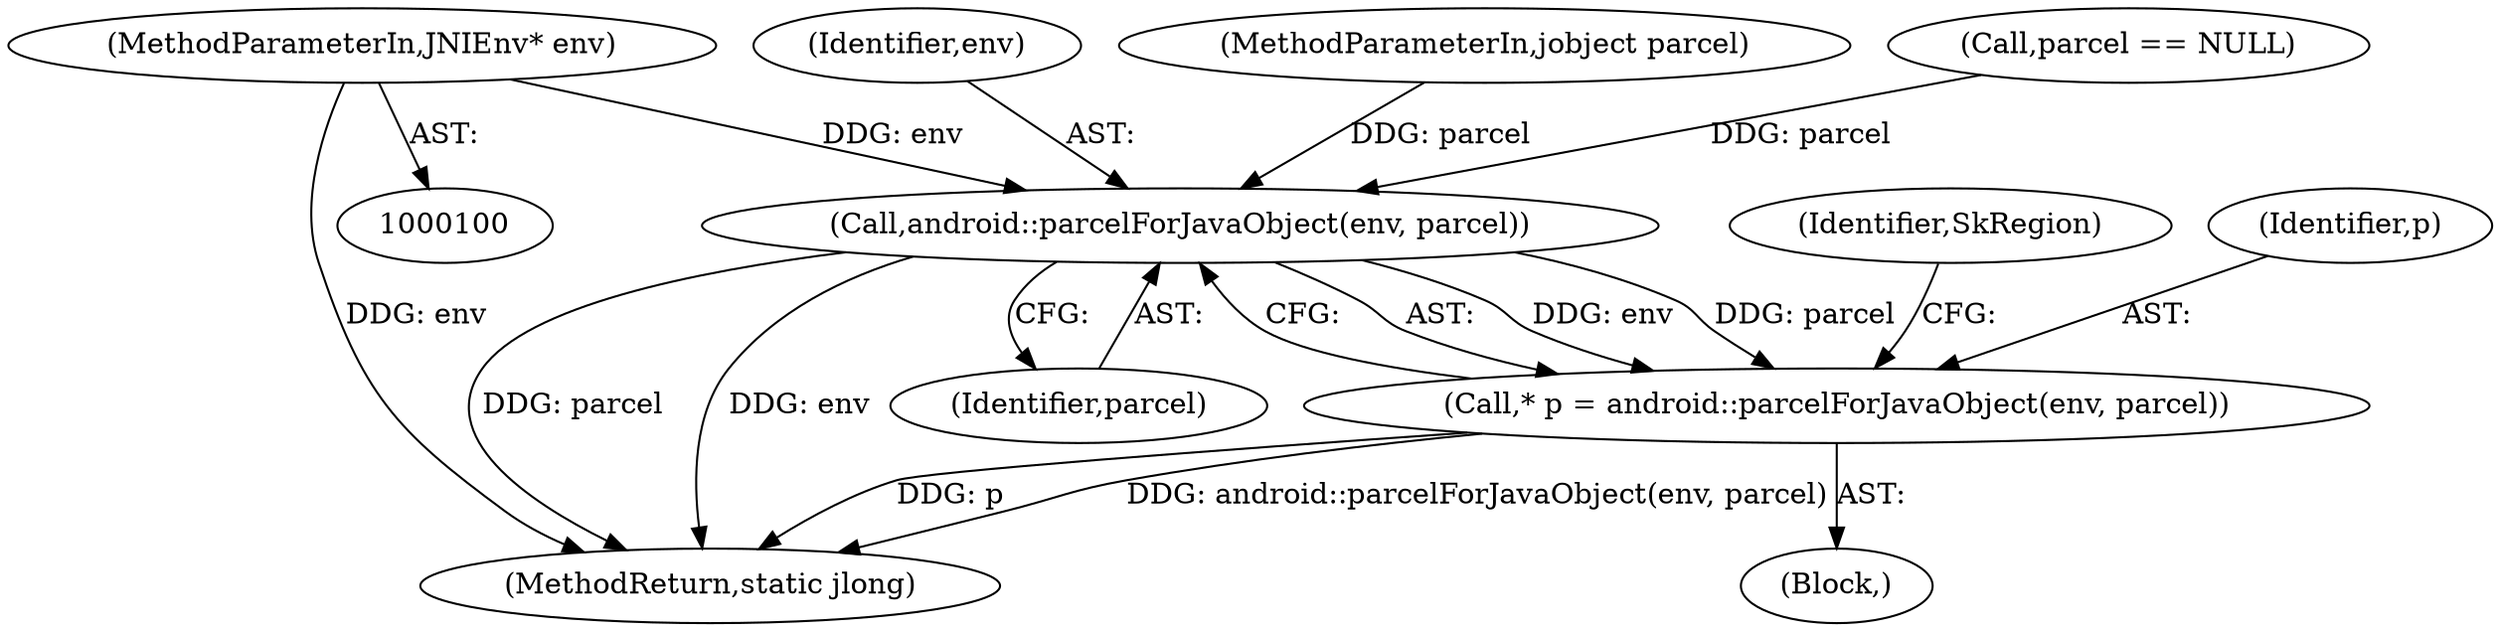 digraph "0_Android_4cff1f49ff95d990d6c2614da5d5a23d02145885@pointer" {
"1000101" [label="(MethodParameterIn,JNIEnv* env)"];
"1000115" [label="(Call,android::parcelForJavaObject(env, parcel))"];
"1000113" [label="(Call,* p = android::parcelForJavaObject(env, parcel))"];
"1000116" [label="(Identifier,env)"];
"1000131" [label="(MethodReturn,static jlong)"];
"1000115" [label="(Call,android::parcelForJavaObject(env, parcel))"];
"1000103" [label="(MethodParameterIn,jobject parcel)"];
"1000117" [label="(Identifier,parcel)"];
"1000113" [label="(Call,* p = android::parcelForJavaObject(env, parcel))"];
"1000118" [label="(Identifier,SkRegion)"];
"1000104" [label="(Block,)"];
"1000106" [label="(Call,parcel == NULL)"];
"1000101" [label="(MethodParameterIn,JNIEnv* env)"];
"1000114" [label="(Identifier,p)"];
"1000101" -> "1000100"  [label="AST: "];
"1000101" -> "1000131"  [label="DDG: env"];
"1000101" -> "1000115"  [label="DDG: env"];
"1000115" -> "1000113"  [label="AST: "];
"1000115" -> "1000117"  [label="CFG: "];
"1000116" -> "1000115"  [label="AST: "];
"1000117" -> "1000115"  [label="AST: "];
"1000113" -> "1000115"  [label="CFG: "];
"1000115" -> "1000131"  [label="DDG: parcel"];
"1000115" -> "1000131"  [label="DDG: env"];
"1000115" -> "1000113"  [label="DDG: env"];
"1000115" -> "1000113"  [label="DDG: parcel"];
"1000106" -> "1000115"  [label="DDG: parcel"];
"1000103" -> "1000115"  [label="DDG: parcel"];
"1000113" -> "1000104"  [label="AST: "];
"1000114" -> "1000113"  [label="AST: "];
"1000118" -> "1000113"  [label="CFG: "];
"1000113" -> "1000131"  [label="DDG: p"];
"1000113" -> "1000131"  [label="DDG: android::parcelForJavaObject(env, parcel)"];
}
